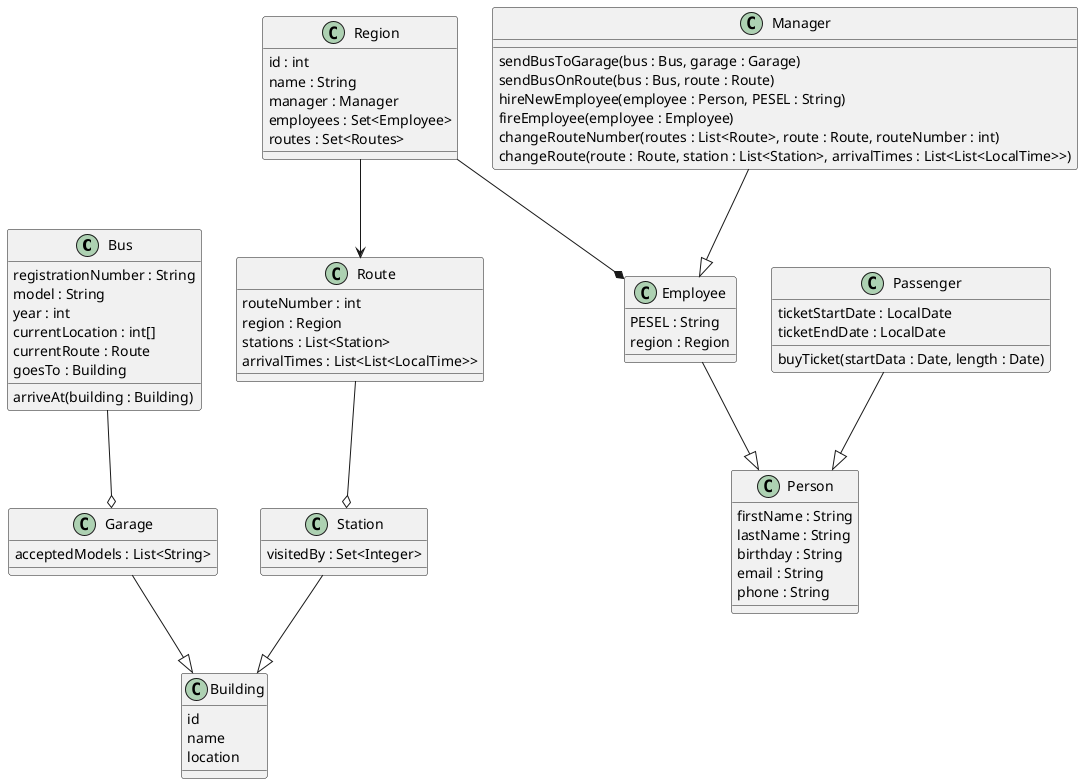 @startuml classes

class Bus {
    registrationNumber : String
    model : String
    year : int
    currentLocation : int[]
    currentRoute : Route
    goesTo : Building

    arriveAt(building : Building)
}

class Building {
    id
    name
    location
}

class Station {
    visitedBy : Set<Integer>
}

class Garage {
    acceptedModels : List<String>
}

class Route {
    routeNumber : int
    region : Region
    stations : List<Station>
    arrivalTimes : List<List<LocalTime>>
}

class Region {
    id : int
    name : String
    manager : Manager
    employees : Set<Employee>
    routes : Set<Routes>
}

class Person {
    firstName : String
    lastName : String
    birthday : String
    email : String
    phone : String
}

class Passenger {
    ticketStartDate : LocalDate
    ticketEndDate : LocalDate

    buyTicket(startData : Date, length : Date)
}

class Employee {
    PESEL : String
    region : Region
}

class Manager {
    sendBusToGarage(bus : Bus, garage : Garage)
    sendBusOnRoute(bus : Bus, route : Route)
    hireNewEmployee(employee : Person, PESEL : String)
    fireEmployee(employee : Employee)
    changeRouteNumber(routes : List<Route>, route : Route, routeNumber : int)
    changeRoute(route : Route, station : List<Station>, arrivalTimes : List<List<LocalTime>>)
}

Passenger --|> Person
Employee --|> Person
Manager --|> Employee

Station --|> Building
Garage --|> Building
Bus --o Garage

Route --o Station
Region --> Route
Region --* Employee




@enduml